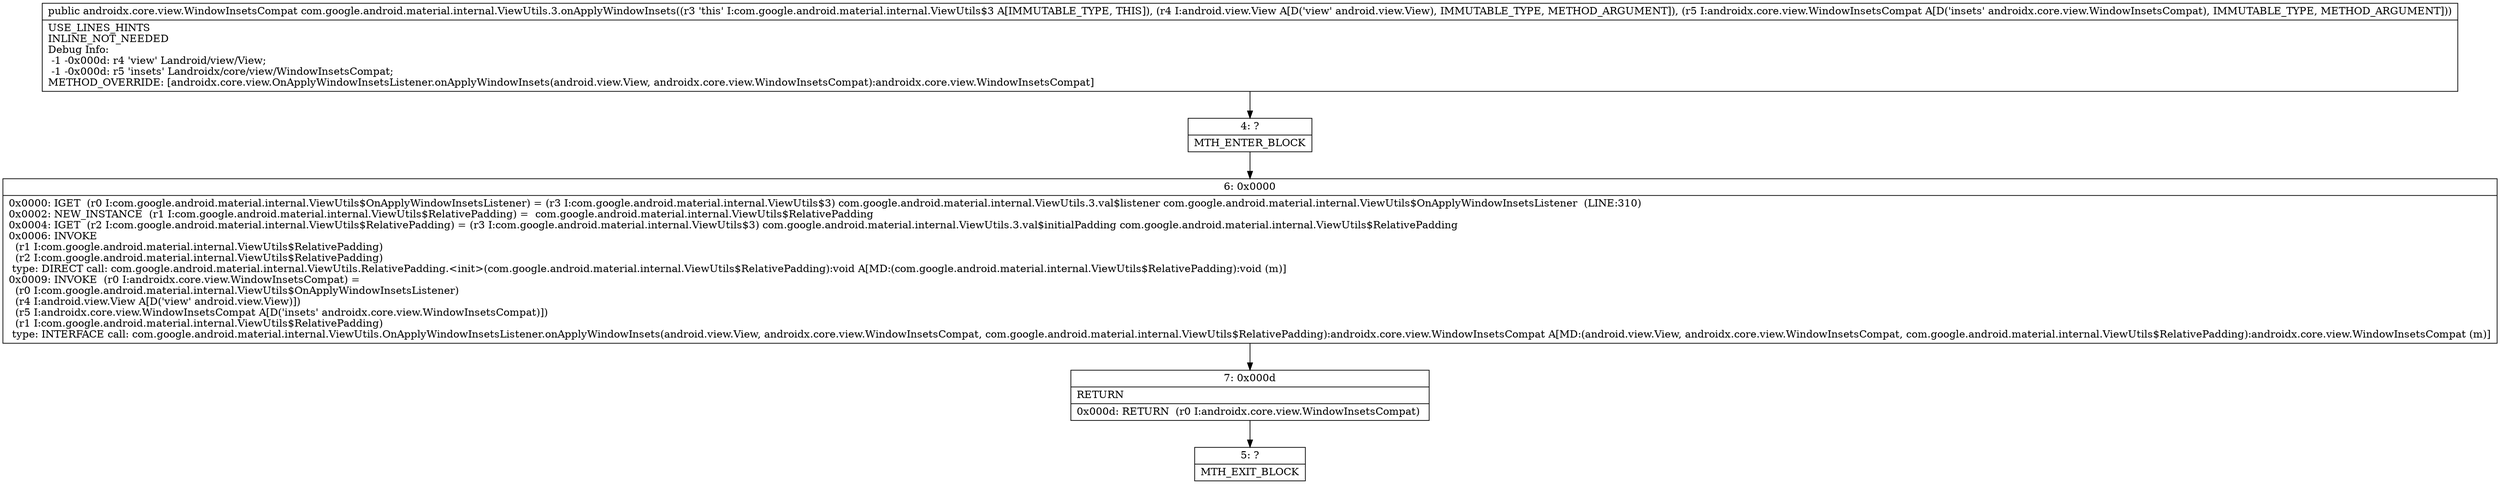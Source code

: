 digraph "CFG forcom.google.android.material.internal.ViewUtils.3.onApplyWindowInsets(Landroid\/view\/View;Landroidx\/core\/view\/WindowInsetsCompat;)Landroidx\/core\/view\/WindowInsetsCompat;" {
Node_4 [shape=record,label="{4\:\ ?|MTH_ENTER_BLOCK\l}"];
Node_6 [shape=record,label="{6\:\ 0x0000|0x0000: IGET  (r0 I:com.google.android.material.internal.ViewUtils$OnApplyWindowInsetsListener) = (r3 I:com.google.android.material.internal.ViewUtils$3) com.google.android.material.internal.ViewUtils.3.val$listener com.google.android.material.internal.ViewUtils$OnApplyWindowInsetsListener  (LINE:310)\l0x0002: NEW_INSTANCE  (r1 I:com.google.android.material.internal.ViewUtils$RelativePadding) =  com.google.android.material.internal.ViewUtils$RelativePadding \l0x0004: IGET  (r2 I:com.google.android.material.internal.ViewUtils$RelativePadding) = (r3 I:com.google.android.material.internal.ViewUtils$3) com.google.android.material.internal.ViewUtils.3.val$initialPadding com.google.android.material.internal.ViewUtils$RelativePadding \l0x0006: INVOKE  \l  (r1 I:com.google.android.material.internal.ViewUtils$RelativePadding)\l  (r2 I:com.google.android.material.internal.ViewUtils$RelativePadding)\l type: DIRECT call: com.google.android.material.internal.ViewUtils.RelativePadding.\<init\>(com.google.android.material.internal.ViewUtils$RelativePadding):void A[MD:(com.google.android.material.internal.ViewUtils$RelativePadding):void (m)]\l0x0009: INVOKE  (r0 I:androidx.core.view.WindowInsetsCompat) = \l  (r0 I:com.google.android.material.internal.ViewUtils$OnApplyWindowInsetsListener)\l  (r4 I:android.view.View A[D('view' android.view.View)])\l  (r5 I:androidx.core.view.WindowInsetsCompat A[D('insets' androidx.core.view.WindowInsetsCompat)])\l  (r1 I:com.google.android.material.internal.ViewUtils$RelativePadding)\l type: INTERFACE call: com.google.android.material.internal.ViewUtils.OnApplyWindowInsetsListener.onApplyWindowInsets(android.view.View, androidx.core.view.WindowInsetsCompat, com.google.android.material.internal.ViewUtils$RelativePadding):androidx.core.view.WindowInsetsCompat A[MD:(android.view.View, androidx.core.view.WindowInsetsCompat, com.google.android.material.internal.ViewUtils$RelativePadding):androidx.core.view.WindowInsetsCompat (m)]\l}"];
Node_7 [shape=record,label="{7\:\ 0x000d|RETURN\l|0x000d: RETURN  (r0 I:androidx.core.view.WindowInsetsCompat) \l}"];
Node_5 [shape=record,label="{5\:\ ?|MTH_EXIT_BLOCK\l}"];
MethodNode[shape=record,label="{public androidx.core.view.WindowInsetsCompat com.google.android.material.internal.ViewUtils.3.onApplyWindowInsets((r3 'this' I:com.google.android.material.internal.ViewUtils$3 A[IMMUTABLE_TYPE, THIS]), (r4 I:android.view.View A[D('view' android.view.View), IMMUTABLE_TYPE, METHOD_ARGUMENT]), (r5 I:androidx.core.view.WindowInsetsCompat A[D('insets' androidx.core.view.WindowInsetsCompat), IMMUTABLE_TYPE, METHOD_ARGUMENT]))  | USE_LINES_HINTS\lINLINE_NOT_NEEDED\lDebug Info:\l  \-1 \-0x000d: r4 'view' Landroid\/view\/View;\l  \-1 \-0x000d: r5 'insets' Landroidx\/core\/view\/WindowInsetsCompat;\lMETHOD_OVERRIDE: [androidx.core.view.OnApplyWindowInsetsListener.onApplyWindowInsets(android.view.View, androidx.core.view.WindowInsetsCompat):androidx.core.view.WindowInsetsCompat]\l}"];
MethodNode -> Node_4;Node_4 -> Node_6;
Node_6 -> Node_7;
Node_7 -> Node_5;
}

